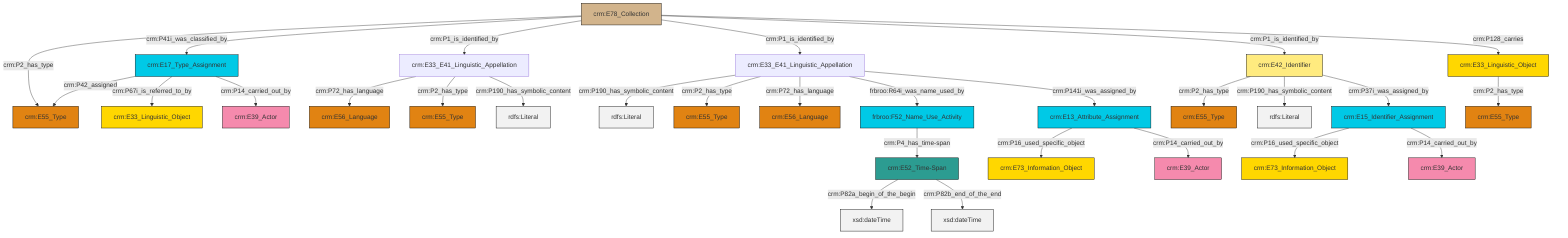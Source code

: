 graph TD
classDef Literal fill:#f2f2f2,stroke:#000000;
classDef CRM_Entity fill:#FFFFFF,stroke:#000000;
classDef Temporal_Entity fill:#00C9E6, stroke:#000000;
classDef Type fill:#E18312, stroke:#000000;
classDef Time-Span fill:#2C9C91, stroke:#000000;
classDef Appellation fill:#FFEB7F, stroke:#000000;
classDef Place fill:#008836, stroke:#000000;
classDef Persistent_Item fill:#B266B2, stroke:#000000;
classDef Conceptual_Object fill:#FFD700, stroke:#000000;
classDef Physical_Thing fill:#D2B48C, stroke:#000000;
classDef Actor fill:#f58aad, stroke:#000000;
classDef PC_Classes fill:#4ce600, stroke:#000000;
classDef Multi fill:#cccccc,stroke:#000000;

0["frbroo:F52_Name_Use_Activity"]:::Temporal_Entity -->|crm:P4_has_time-span| 1["crm:E52_Time-Span"]:::Time-Span
2["crm:E33_E41_Linguistic_Appellation"]:::Default -->|crm:P72_has_language| 3["crm:E56_Language"]:::Type
4["crm:E17_Type_Assignment"]:::Temporal_Entity -->|crm:P42_assigned| 5["crm:E55_Type"]:::Type
8["crm:E33_E41_Linguistic_Appellation"]:::Default -->|crm:P190_has_symbolic_content| 9[rdfs:Literal]:::Literal
2["crm:E33_E41_Linguistic_Appellation"]:::Default -->|crm:P2_has_type| 10["crm:E55_Type"]:::Type
16["crm:E78_Collection"]:::Physical_Thing -->|crm:P2_has_type| 5["crm:E55_Type"]:::Type
8["crm:E33_E41_Linguistic_Appellation"]:::Default -->|crm:P2_has_type| 12["crm:E55_Type"]:::Type
16["crm:E78_Collection"]:::Physical_Thing -->|crm:P41i_was_classified_by| 4["crm:E17_Type_Assignment"]:::Temporal_Entity
16["crm:E78_Collection"]:::Physical_Thing -->|crm:P1_is_identified_by| 2["crm:E33_E41_Linguistic_Appellation"]:::Default
16["crm:E78_Collection"]:::Physical_Thing -->|crm:P1_is_identified_by| 8["crm:E33_E41_Linguistic_Appellation"]:::Default
23["crm:E42_Identifier"]:::Appellation -->|crm:P2_has_type| 24["crm:E55_Type"]:::Type
8["crm:E33_E41_Linguistic_Appellation"]:::Default -->|crm:P72_has_language| 25["crm:E56_Language"]:::Type
23["crm:E42_Identifier"]:::Appellation -->|crm:P190_has_symbolic_content| 28[rdfs:Literal]:::Literal
23["crm:E42_Identifier"]:::Appellation -->|crm:P37i_was_assigned_by| 29["crm:E15_Identifier_Assignment"]:::Temporal_Entity
8["crm:E33_E41_Linguistic_Appellation"]:::Default -->|frbroo:R64i_was_name_used_by| 0["frbroo:F52_Name_Use_Activity"]:::Temporal_Entity
32["crm:E13_Attribute_Assignment"]:::Temporal_Entity -->|crm:P16_used_specific_object| 21["crm:E73_Information_Object"]:::Conceptual_Object
2["crm:E33_E41_Linguistic_Appellation"]:::Default -->|crm:P190_has_symbolic_content| 40[rdfs:Literal]:::Literal
16["crm:E78_Collection"]:::Physical_Thing -->|crm:P1_is_identified_by| 23["crm:E42_Identifier"]:::Appellation
32["crm:E13_Attribute_Assignment"]:::Temporal_Entity -->|crm:P14_carried_out_by| 41["crm:E39_Actor"]:::Actor
4["crm:E17_Type_Assignment"]:::Temporal_Entity -->|crm:P67i_is_referred_to_by| 36["crm:E33_Linguistic_Object"]:::Conceptual_Object
16["crm:E78_Collection"]:::Physical_Thing -->|crm:P128_carries| 14["crm:E33_Linguistic_Object"]:::Conceptual_Object
4["crm:E17_Type_Assignment"]:::Temporal_Entity -->|crm:P14_carried_out_by| 19["crm:E39_Actor"]:::Actor
14["crm:E33_Linguistic_Object"]:::Conceptual_Object -->|crm:P2_has_type| 38["crm:E55_Type"]:::Type
29["crm:E15_Identifier_Assignment"]:::Temporal_Entity -->|crm:P16_used_specific_object| 6["crm:E73_Information_Object"]:::Conceptual_Object
1["crm:E52_Time-Span"]:::Time-Span -->|crm:P82a_begin_of_the_begin| 45[xsd:dateTime]:::Literal
1["crm:E52_Time-Span"]:::Time-Span -->|crm:P82b_end_of_the_end| 46[xsd:dateTime]:::Literal
29["crm:E15_Identifier_Assignment"]:::Temporal_Entity -->|crm:P14_carried_out_by| 26["crm:E39_Actor"]:::Actor
8["crm:E33_E41_Linguistic_Appellation"]:::Default -->|crm:P141i_was_assigned_by| 32["crm:E13_Attribute_Assignment"]:::Temporal_Entity